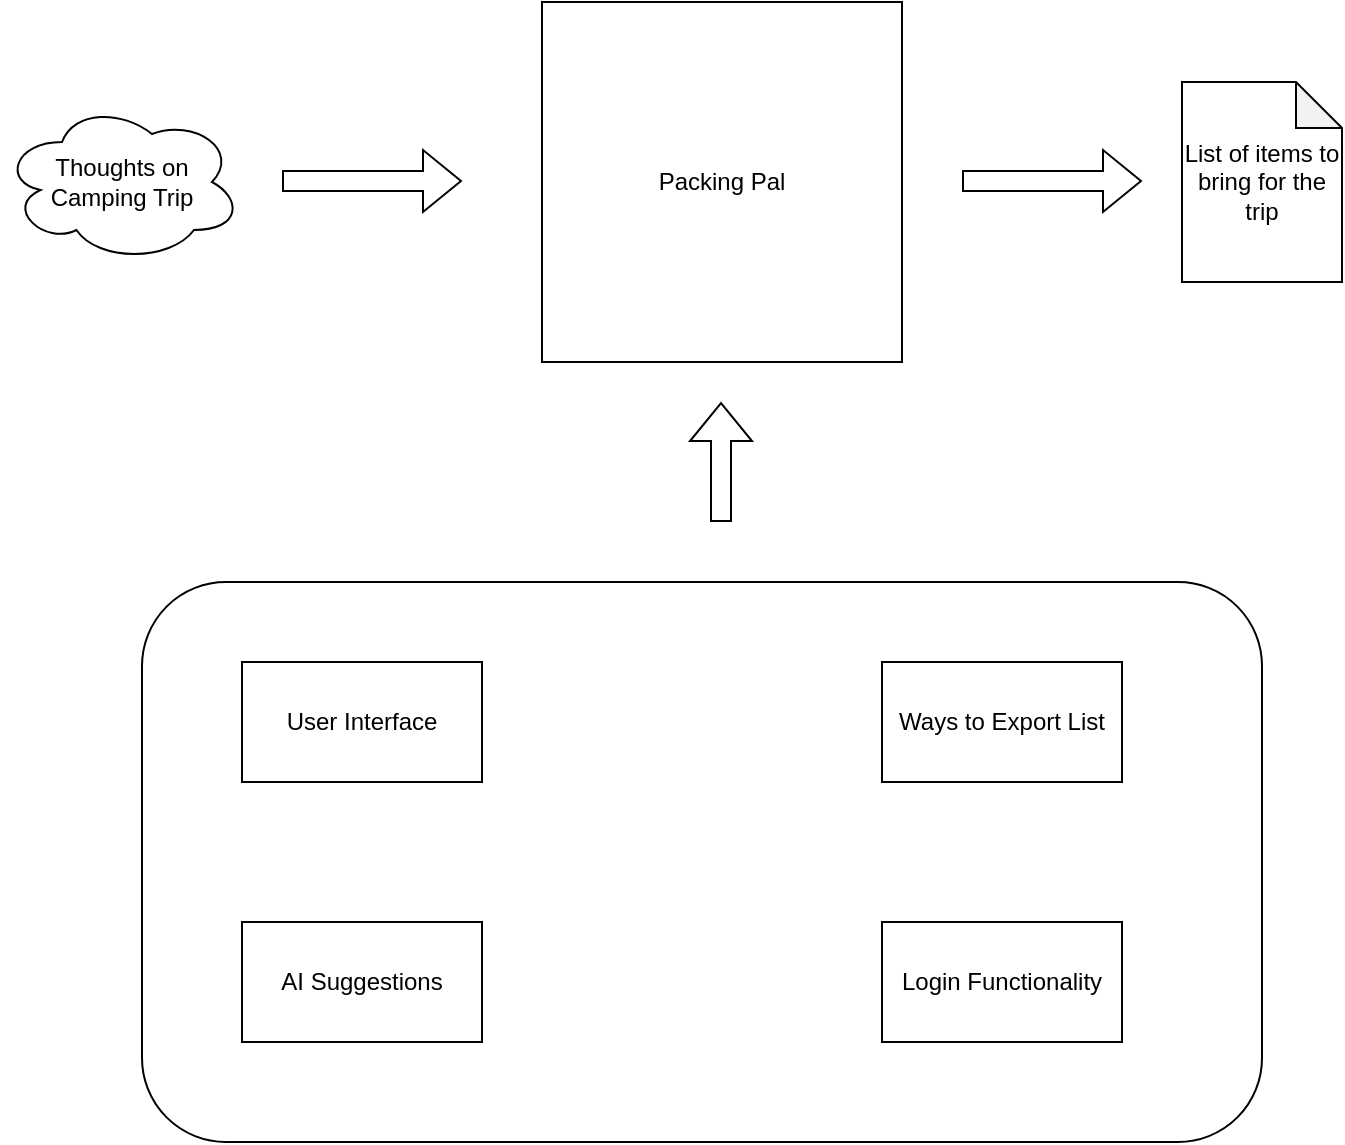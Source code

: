 <mxfile version="28.1.2">
  <diagram name="Page-1" id="Nc1TWZKisvZOe51aNDrU">
    <mxGraphModel dx="1426" dy="849" grid="1" gridSize="10" guides="1" tooltips="1" connect="1" arrows="1" fold="1" page="1" pageScale="1" pageWidth="850" pageHeight="1100" math="0" shadow="0">
      <root>
        <mxCell id="0" />
        <mxCell id="1" parent="0" />
        <mxCell id="HEqFmrbNHKnQhXZNeD_B-1" value="Thoughts on Camping Trip" style="ellipse;shape=cloud;whiteSpace=wrap;html=1;" vertex="1" parent="1">
          <mxGeometry x="70" y="230" width="120" height="80" as="geometry" />
        </mxCell>
        <mxCell id="HEqFmrbNHKnQhXZNeD_B-2" value="" style="shape=flexArrow;endArrow=classic;html=1;rounded=0;" edge="1" parent="1">
          <mxGeometry width="50" height="50" relative="1" as="geometry">
            <mxPoint x="210" y="269.5" as="sourcePoint" />
            <mxPoint x="300" y="269.5" as="targetPoint" />
          </mxGeometry>
        </mxCell>
        <mxCell id="HEqFmrbNHKnQhXZNeD_B-6" value="" style="shape=flexArrow;endArrow=classic;html=1;rounded=0;" edge="1" parent="1">
          <mxGeometry width="50" height="50" relative="1" as="geometry">
            <mxPoint x="550" y="269.5" as="sourcePoint" />
            <mxPoint x="640" y="269.5" as="targetPoint" />
          </mxGeometry>
        </mxCell>
        <mxCell id="HEqFmrbNHKnQhXZNeD_B-7" value="Packing Pal" style="whiteSpace=wrap;html=1;aspect=fixed;" vertex="1" parent="1">
          <mxGeometry x="340" y="180" width="180" height="180" as="geometry" />
        </mxCell>
        <mxCell id="HEqFmrbNHKnQhXZNeD_B-8" value="List of items to bring for the trip" style="shape=note;whiteSpace=wrap;html=1;backgroundOutline=1;darkOpacity=0.05;size=23;" vertex="1" parent="1">
          <mxGeometry x="660" y="220" width="80" height="100" as="geometry" />
        </mxCell>
        <mxCell id="HEqFmrbNHKnQhXZNeD_B-10" value="" style="shape=flexArrow;endArrow=classic;html=1;rounded=0;" edge="1" parent="1">
          <mxGeometry width="50" height="50" relative="1" as="geometry">
            <mxPoint x="429.5" y="440" as="sourcePoint" />
            <mxPoint x="429.5" y="380" as="targetPoint" />
          </mxGeometry>
        </mxCell>
        <mxCell id="HEqFmrbNHKnQhXZNeD_B-11" value="" style="rounded=1;whiteSpace=wrap;html=1;" vertex="1" parent="1">
          <mxGeometry x="140" y="470" width="560" height="280" as="geometry" />
        </mxCell>
        <mxCell id="HEqFmrbNHKnQhXZNeD_B-13" value="User Interface" style="rounded=0;whiteSpace=wrap;html=1;" vertex="1" parent="1">
          <mxGeometry x="190" y="510" width="120" height="60" as="geometry" />
        </mxCell>
        <mxCell id="HEqFmrbNHKnQhXZNeD_B-15" value="Ways to Export List" style="rounded=0;whiteSpace=wrap;html=1;" vertex="1" parent="1">
          <mxGeometry x="510" y="510" width="120" height="60" as="geometry" />
        </mxCell>
        <mxCell id="HEqFmrbNHKnQhXZNeD_B-16" value="AI Suggestions" style="rounded=0;whiteSpace=wrap;html=1;" vertex="1" parent="1">
          <mxGeometry x="190" y="640" width="120" height="60" as="geometry" />
        </mxCell>
        <mxCell id="HEqFmrbNHKnQhXZNeD_B-17" value="Login Functionality" style="rounded=0;whiteSpace=wrap;html=1;" vertex="1" parent="1">
          <mxGeometry x="510" y="640" width="120" height="60" as="geometry" />
        </mxCell>
      </root>
    </mxGraphModel>
  </diagram>
</mxfile>
